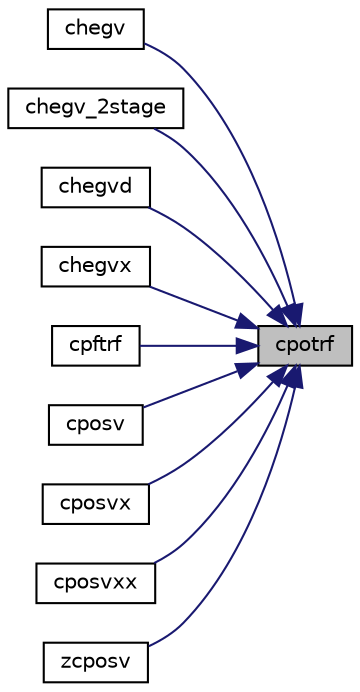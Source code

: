 digraph "cpotrf"
{
 // LATEX_PDF_SIZE
  edge [fontname="Helvetica",fontsize="10",labelfontname="Helvetica",labelfontsize="10"];
  node [fontname="Helvetica",fontsize="10",shape=record];
  rankdir="RL";
  Node1 [label="cpotrf",height=0.2,width=0.4,color="black", fillcolor="grey75", style="filled", fontcolor="black",tooltip="CPOTRF"];
  Node1 -> Node2 [dir="back",color="midnightblue",fontsize="10",style="solid",fontname="Helvetica"];
  Node2 [label="chegv",height=0.2,width=0.4,color="black", fillcolor="white", style="filled",URL="$chegv_8f.html#ab2f86fb41df5ae239798c9c3081a2d49",tooltip="CHEGV"];
  Node1 -> Node3 [dir="back",color="midnightblue",fontsize="10",style="solid",fontname="Helvetica"];
  Node3 [label="chegv_2stage",height=0.2,width=0.4,color="black", fillcolor="white", style="filled",URL="$chegv__2stage_8f.html#a7027121a5599a07ebab2a56100f05f32",tooltip="CHEGV_2STAGE"];
  Node1 -> Node4 [dir="back",color="midnightblue",fontsize="10",style="solid",fontname="Helvetica"];
  Node4 [label="chegvd",height=0.2,width=0.4,color="black", fillcolor="white", style="filled",URL="$chegvd_8f.html#a28ad734cb8f4deb96ba59c568cf3389e",tooltip="CHEGVD"];
  Node1 -> Node5 [dir="back",color="midnightblue",fontsize="10",style="solid",fontname="Helvetica"];
  Node5 [label="chegvx",height=0.2,width=0.4,color="black", fillcolor="white", style="filled",URL="$chegvx_8f.html#ad5f5ddf0eee1402d59fc1017de0fc291",tooltip="CHEGVX"];
  Node1 -> Node6 [dir="back",color="midnightblue",fontsize="10",style="solid",fontname="Helvetica"];
  Node6 [label="cpftrf",height=0.2,width=0.4,color="black", fillcolor="white", style="filled",URL="$cpftrf_8f.html#a8a5b4caae7f63d1ffc97835a6af63695",tooltip="CPFTRF"];
  Node1 -> Node7 [dir="back",color="midnightblue",fontsize="10",style="solid",fontname="Helvetica"];
  Node7 [label="cposv",height=0.2,width=0.4,color="black", fillcolor="white", style="filled",URL="$cposv_8f.html#ad6fa5e367df37b944f5224b5dcc6ab50",tooltip="CPOSV computes the solution to system of linear equations A * X = B for PO matrices"];
  Node1 -> Node8 [dir="back",color="midnightblue",fontsize="10",style="solid",fontname="Helvetica"];
  Node8 [label="cposvx",height=0.2,width=0.4,color="black", fillcolor="white", style="filled",URL="$cposvx_8f.html#a9743510437973e846efd4fe6a0a4b704",tooltip="CPOSVX computes the solution to system of linear equations A * X = B for PO matrices"];
  Node1 -> Node9 [dir="back",color="midnightblue",fontsize="10",style="solid",fontname="Helvetica"];
  Node9 [label="cposvxx",height=0.2,width=0.4,color="black", fillcolor="white", style="filled",URL="$cposvxx_8f.html#a9d8d6eb1ee0b2e2769fa5995714f09b3",tooltip="CPOSVXX computes the solution to system of linear equations A * X = B for PO matrices"];
  Node1 -> Node10 [dir="back",color="midnightblue",fontsize="10",style="solid",fontname="Helvetica"];
  Node10 [label="zcposv",height=0.2,width=0.4,color="black", fillcolor="white", style="filled",URL="$zcposv_8f.html#ae1f1548257a84b4328773c60eefb8934",tooltip="ZCPOSV computes the solution to system of linear equations A * X = B for PO matrices"];
}
